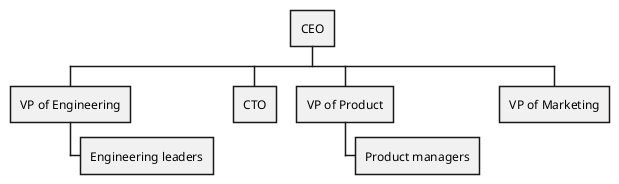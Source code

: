 @startwbs

* CEO
** VP of Engineering
*** Engineering leaders
** CTO
** VP of Product
*** Product managers
** VP of Marketing

@endwbs